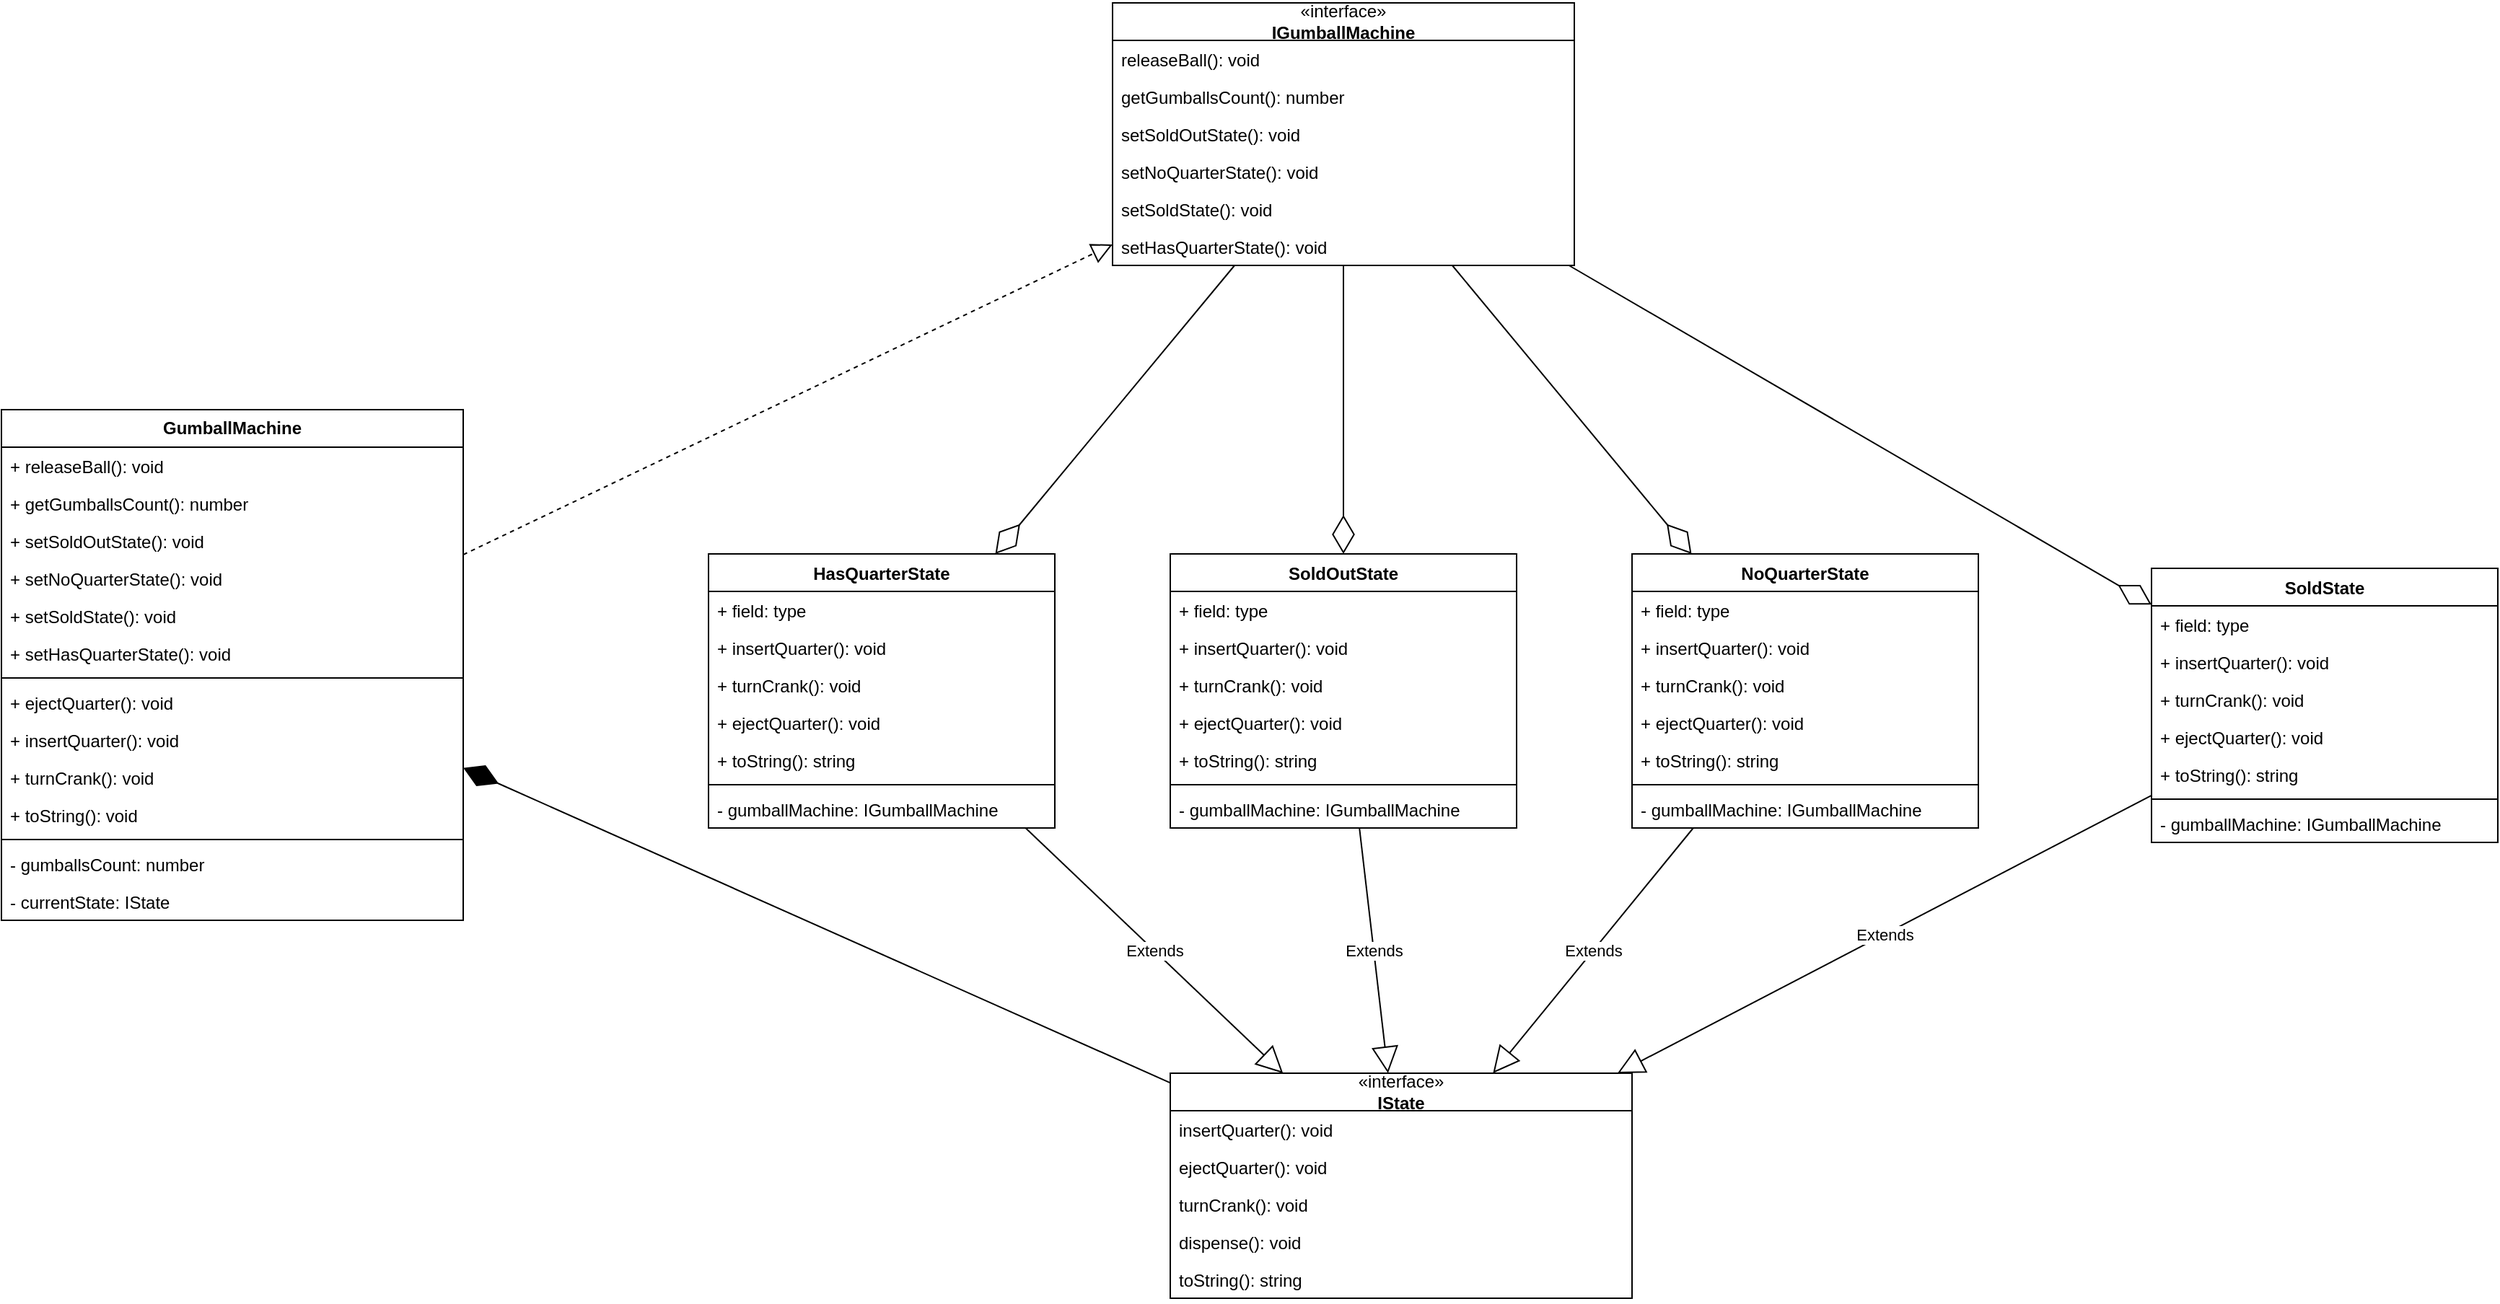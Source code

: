 <mxfile version="22.0.8" type="device">
  <diagram name="Страница — 1" id="yAGA-Q6XekmoFB_qAusQ">
    <mxGraphModel dx="4044" dy="2442" grid="1" gridSize="10" guides="1" tooltips="1" connect="1" arrows="1" fold="1" page="1" pageScale="1" pageWidth="827" pageHeight="1169" math="0" shadow="0">
      <root>
        <mxCell id="0" />
        <mxCell id="1" parent="0" />
        <mxCell id="E-KndAGt-GvtV74VVO-N-1" value="NoQuarterState" style="swimlane;fontStyle=1;align=center;verticalAlign=top;childLayout=stackLayout;horizontal=1;startSize=26;horizontalStack=0;resizeParent=1;resizeParentMax=0;resizeLast=0;collapsible=1;marginBottom=0;whiteSpace=wrap;html=1;" vertex="1" parent="1">
          <mxGeometry x="-40" y="200" width="240" height="190" as="geometry" />
        </mxCell>
        <mxCell id="E-KndAGt-GvtV74VVO-N-2" value="+ field: type" style="text;strokeColor=none;fillColor=none;align=left;verticalAlign=top;spacingLeft=4;spacingRight=4;overflow=hidden;rotatable=0;points=[[0,0.5],[1,0.5]];portConstraint=eastwest;whiteSpace=wrap;html=1;" vertex="1" parent="E-KndAGt-GvtV74VVO-N-1">
          <mxGeometry y="26" width="240" height="26" as="geometry" />
        </mxCell>
        <mxCell id="E-KndAGt-GvtV74VVO-N-15" value="+ insertQuarter(): void" style="text;strokeColor=none;fillColor=none;align=left;verticalAlign=top;spacingLeft=4;spacingRight=4;overflow=hidden;rotatable=0;points=[[0,0.5],[1,0.5]];portConstraint=eastwest;whiteSpace=wrap;html=1;" vertex="1" parent="E-KndAGt-GvtV74VVO-N-1">
          <mxGeometry y="52" width="240" height="26" as="geometry" />
        </mxCell>
        <mxCell id="E-KndAGt-GvtV74VVO-N-17" value="+ turnCrank(): void" style="text;strokeColor=none;fillColor=none;align=left;verticalAlign=top;spacingLeft=4;spacingRight=4;overflow=hidden;rotatable=0;points=[[0,0.5],[1,0.5]];portConstraint=eastwest;whiteSpace=wrap;html=1;" vertex="1" parent="E-KndAGt-GvtV74VVO-N-1">
          <mxGeometry y="78" width="240" height="26" as="geometry" />
        </mxCell>
        <mxCell id="E-KndAGt-GvtV74VVO-N-16" value="+ ejectQuarter(): void" style="text;strokeColor=none;fillColor=none;align=left;verticalAlign=top;spacingLeft=4;spacingRight=4;overflow=hidden;rotatable=0;points=[[0,0.5],[1,0.5]];portConstraint=eastwest;whiteSpace=wrap;html=1;" vertex="1" parent="E-KndAGt-GvtV74VVO-N-1">
          <mxGeometry y="104" width="240" height="26" as="geometry" />
        </mxCell>
        <mxCell id="E-KndAGt-GvtV74VVO-N-18" value="+ toString(): string" style="text;strokeColor=none;fillColor=none;align=left;verticalAlign=top;spacingLeft=4;spacingRight=4;overflow=hidden;rotatable=0;points=[[0,0.5],[1,0.5]];portConstraint=eastwest;whiteSpace=wrap;html=1;" vertex="1" parent="E-KndAGt-GvtV74VVO-N-1">
          <mxGeometry y="130" width="240" height="26" as="geometry" />
        </mxCell>
        <mxCell id="E-KndAGt-GvtV74VVO-N-3" value="" style="line;strokeWidth=1;fillColor=none;align=left;verticalAlign=middle;spacingTop=-1;spacingLeft=3;spacingRight=3;rotatable=0;labelPosition=right;points=[];portConstraint=eastwest;strokeColor=inherit;" vertex="1" parent="E-KndAGt-GvtV74VVO-N-1">
          <mxGeometry y="156" width="240" height="8" as="geometry" />
        </mxCell>
        <mxCell id="E-KndAGt-GvtV74VVO-N-4" value="- gumballMachine: IGumballMachine" style="text;strokeColor=none;fillColor=none;align=left;verticalAlign=top;spacingLeft=4;spacingRight=4;overflow=hidden;rotatable=0;points=[[0,0.5],[1,0.5]];portConstraint=eastwest;whiteSpace=wrap;html=1;" vertex="1" parent="E-KndAGt-GvtV74VVO-N-1">
          <mxGeometry y="164" width="240" height="26" as="geometry" />
        </mxCell>
        <mxCell id="E-KndAGt-GvtV74VVO-N-5" value="«interface»&lt;br style=&quot;border-color: var(--border-color);&quot;&gt;&lt;b&gt;IState&lt;/b&gt;" style="swimlane;fontStyle=0;childLayout=stackLayout;horizontal=1;startSize=26;fillColor=none;horizontalStack=0;resizeParent=1;resizeParentMax=0;resizeLast=0;collapsible=1;marginBottom=0;whiteSpace=wrap;html=1;" vertex="1" parent="1">
          <mxGeometry x="-360" y="560" width="320" height="156" as="geometry" />
        </mxCell>
        <mxCell id="E-KndAGt-GvtV74VVO-N-6" value="insertQuarter(): void" style="text;strokeColor=none;fillColor=none;align=left;verticalAlign=top;spacingLeft=4;spacingRight=4;overflow=hidden;rotatable=0;points=[[0,0.5],[1,0.5]];portConstraint=eastwest;whiteSpace=wrap;html=1;" vertex="1" parent="E-KndAGt-GvtV74VVO-N-5">
          <mxGeometry y="26" width="320" height="26" as="geometry" />
        </mxCell>
        <mxCell id="E-KndAGt-GvtV74VVO-N-7" value="ejectQuarter(): void" style="text;strokeColor=none;fillColor=none;align=left;verticalAlign=top;spacingLeft=4;spacingRight=4;overflow=hidden;rotatable=0;points=[[0,0.5],[1,0.5]];portConstraint=eastwest;whiteSpace=wrap;html=1;" vertex="1" parent="E-KndAGt-GvtV74VVO-N-5">
          <mxGeometry y="52" width="320" height="26" as="geometry" />
        </mxCell>
        <mxCell id="E-KndAGt-GvtV74VVO-N-12" value="turnCrank(): void" style="text;strokeColor=none;fillColor=none;align=left;verticalAlign=top;spacingLeft=4;spacingRight=4;overflow=hidden;rotatable=0;points=[[0,0.5],[1,0.5]];portConstraint=eastwest;whiteSpace=wrap;html=1;" vertex="1" parent="E-KndAGt-GvtV74VVO-N-5">
          <mxGeometry y="78" width="320" height="26" as="geometry" />
        </mxCell>
        <mxCell id="E-KndAGt-GvtV74VVO-N-13" value="dispense(): void" style="text;strokeColor=none;fillColor=none;align=left;verticalAlign=top;spacingLeft=4;spacingRight=4;overflow=hidden;rotatable=0;points=[[0,0.5],[1,0.5]];portConstraint=eastwest;whiteSpace=wrap;html=1;" vertex="1" parent="E-KndAGt-GvtV74VVO-N-5">
          <mxGeometry y="104" width="320" height="26" as="geometry" />
        </mxCell>
        <mxCell id="E-KndAGt-GvtV74VVO-N-14" value="toString(): string" style="text;strokeColor=none;fillColor=none;align=left;verticalAlign=top;spacingLeft=4;spacingRight=4;overflow=hidden;rotatable=0;points=[[0,0.5],[1,0.5]];portConstraint=eastwest;whiteSpace=wrap;html=1;" vertex="1" parent="E-KndAGt-GvtV74VVO-N-5">
          <mxGeometry y="130" width="320" height="26" as="geometry" />
        </mxCell>
        <mxCell id="E-KndAGt-GvtV74VVO-N-19" value="HasQuarterState" style="swimlane;fontStyle=1;align=center;verticalAlign=top;childLayout=stackLayout;horizontal=1;startSize=26;horizontalStack=0;resizeParent=1;resizeParentMax=0;resizeLast=0;collapsible=1;marginBottom=0;whiteSpace=wrap;html=1;" vertex="1" parent="1">
          <mxGeometry x="-680" y="200" width="240" height="190" as="geometry" />
        </mxCell>
        <mxCell id="E-KndAGt-GvtV74VVO-N-20" value="+ field: type" style="text;strokeColor=none;fillColor=none;align=left;verticalAlign=top;spacingLeft=4;spacingRight=4;overflow=hidden;rotatable=0;points=[[0,0.5],[1,0.5]];portConstraint=eastwest;whiteSpace=wrap;html=1;" vertex="1" parent="E-KndAGt-GvtV74VVO-N-19">
          <mxGeometry y="26" width="240" height="26" as="geometry" />
        </mxCell>
        <mxCell id="E-KndAGt-GvtV74VVO-N-21" value="+ insertQuarter(): void" style="text;strokeColor=none;fillColor=none;align=left;verticalAlign=top;spacingLeft=4;spacingRight=4;overflow=hidden;rotatable=0;points=[[0,0.5],[1,0.5]];portConstraint=eastwest;whiteSpace=wrap;html=1;" vertex="1" parent="E-KndAGt-GvtV74VVO-N-19">
          <mxGeometry y="52" width="240" height="26" as="geometry" />
        </mxCell>
        <mxCell id="E-KndAGt-GvtV74VVO-N-22" value="+ turnCrank(): void" style="text;strokeColor=none;fillColor=none;align=left;verticalAlign=top;spacingLeft=4;spacingRight=4;overflow=hidden;rotatable=0;points=[[0,0.5],[1,0.5]];portConstraint=eastwest;whiteSpace=wrap;html=1;" vertex="1" parent="E-KndAGt-GvtV74VVO-N-19">
          <mxGeometry y="78" width="240" height="26" as="geometry" />
        </mxCell>
        <mxCell id="E-KndAGt-GvtV74VVO-N-23" value="+ ejectQuarter(): void" style="text;strokeColor=none;fillColor=none;align=left;verticalAlign=top;spacingLeft=4;spacingRight=4;overflow=hidden;rotatable=0;points=[[0,0.5],[1,0.5]];portConstraint=eastwest;whiteSpace=wrap;html=1;" vertex="1" parent="E-KndAGt-GvtV74VVO-N-19">
          <mxGeometry y="104" width="240" height="26" as="geometry" />
        </mxCell>
        <mxCell id="E-KndAGt-GvtV74VVO-N-24" value="+ toString(): string" style="text;strokeColor=none;fillColor=none;align=left;verticalAlign=top;spacingLeft=4;spacingRight=4;overflow=hidden;rotatable=0;points=[[0,0.5],[1,0.5]];portConstraint=eastwest;whiteSpace=wrap;html=1;" vertex="1" parent="E-KndAGt-GvtV74VVO-N-19">
          <mxGeometry y="130" width="240" height="26" as="geometry" />
        </mxCell>
        <mxCell id="E-KndAGt-GvtV74VVO-N-25" value="" style="line;strokeWidth=1;fillColor=none;align=left;verticalAlign=middle;spacingTop=-1;spacingLeft=3;spacingRight=3;rotatable=0;labelPosition=right;points=[];portConstraint=eastwest;strokeColor=inherit;" vertex="1" parent="E-KndAGt-GvtV74VVO-N-19">
          <mxGeometry y="156" width="240" height="8" as="geometry" />
        </mxCell>
        <mxCell id="E-KndAGt-GvtV74VVO-N-26" value="- gumballMachine: IGumballMachine" style="text;strokeColor=none;fillColor=none;align=left;verticalAlign=top;spacingLeft=4;spacingRight=4;overflow=hidden;rotatable=0;points=[[0,0.5],[1,0.5]];portConstraint=eastwest;whiteSpace=wrap;html=1;" vertex="1" parent="E-KndAGt-GvtV74VVO-N-19">
          <mxGeometry y="164" width="240" height="26" as="geometry" />
        </mxCell>
        <mxCell id="E-KndAGt-GvtV74VVO-N-27" value="SoldOutState" style="swimlane;fontStyle=1;align=center;verticalAlign=top;childLayout=stackLayout;horizontal=1;startSize=26;horizontalStack=0;resizeParent=1;resizeParentMax=0;resizeLast=0;collapsible=1;marginBottom=0;whiteSpace=wrap;html=1;" vertex="1" parent="1">
          <mxGeometry x="-360" y="200" width="240" height="190" as="geometry" />
        </mxCell>
        <mxCell id="E-KndAGt-GvtV74VVO-N-28" value="+ field: type" style="text;strokeColor=none;fillColor=none;align=left;verticalAlign=top;spacingLeft=4;spacingRight=4;overflow=hidden;rotatable=0;points=[[0,0.5],[1,0.5]];portConstraint=eastwest;whiteSpace=wrap;html=1;" vertex="1" parent="E-KndAGt-GvtV74VVO-N-27">
          <mxGeometry y="26" width="240" height="26" as="geometry" />
        </mxCell>
        <mxCell id="E-KndAGt-GvtV74VVO-N-29" value="+ insertQuarter(): void" style="text;strokeColor=none;fillColor=none;align=left;verticalAlign=top;spacingLeft=4;spacingRight=4;overflow=hidden;rotatable=0;points=[[0,0.5],[1,0.5]];portConstraint=eastwest;whiteSpace=wrap;html=1;" vertex="1" parent="E-KndAGt-GvtV74VVO-N-27">
          <mxGeometry y="52" width="240" height="26" as="geometry" />
        </mxCell>
        <mxCell id="E-KndAGt-GvtV74VVO-N-30" value="+ turnCrank(): void" style="text;strokeColor=none;fillColor=none;align=left;verticalAlign=top;spacingLeft=4;spacingRight=4;overflow=hidden;rotatable=0;points=[[0,0.5],[1,0.5]];portConstraint=eastwest;whiteSpace=wrap;html=1;" vertex="1" parent="E-KndAGt-GvtV74VVO-N-27">
          <mxGeometry y="78" width="240" height="26" as="geometry" />
        </mxCell>
        <mxCell id="E-KndAGt-GvtV74VVO-N-31" value="+ ejectQuarter(): void" style="text;strokeColor=none;fillColor=none;align=left;verticalAlign=top;spacingLeft=4;spacingRight=4;overflow=hidden;rotatable=0;points=[[0,0.5],[1,0.5]];portConstraint=eastwest;whiteSpace=wrap;html=1;" vertex="1" parent="E-KndAGt-GvtV74VVO-N-27">
          <mxGeometry y="104" width="240" height="26" as="geometry" />
        </mxCell>
        <mxCell id="E-KndAGt-GvtV74VVO-N-32" value="+ toString(): string" style="text;strokeColor=none;fillColor=none;align=left;verticalAlign=top;spacingLeft=4;spacingRight=4;overflow=hidden;rotatable=0;points=[[0,0.5],[1,0.5]];portConstraint=eastwest;whiteSpace=wrap;html=1;" vertex="1" parent="E-KndAGt-GvtV74VVO-N-27">
          <mxGeometry y="130" width="240" height="26" as="geometry" />
        </mxCell>
        <mxCell id="E-KndAGt-GvtV74VVO-N-33" value="" style="line;strokeWidth=1;fillColor=none;align=left;verticalAlign=middle;spacingTop=-1;spacingLeft=3;spacingRight=3;rotatable=0;labelPosition=right;points=[];portConstraint=eastwest;strokeColor=inherit;" vertex="1" parent="E-KndAGt-GvtV74VVO-N-27">
          <mxGeometry y="156" width="240" height="8" as="geometry" />
        </mxCell>
        <mxCell id="E-KndAGt-GvtV74VVO-N-34" value="- gumballMachine: IGumballMachine" style="text;strokeColor=none;fillColor=none;align=left;verticalAlign=top;spacingLeft=4;spacingRight=4;overflow=hidden;rotatable=0;points=[[0,0.5],[1,0.5]];portConstraint=eastwest;whiteSpace=wrap;html=1;" vertex="1" parent="E-KndAGt-GvtV74VVO-N-27">
          <mxGeometry y="164" width="240" height="26" as="geometry" />
        </mxCell>
        <mxCell id="E-KndAGt-GvtV74VVO-N-35" value="SoldState" style="swimlane;fontStyle=1;align=center;verticalAlign=top;childLayout=stackLayout;horizontal=1;startSize=26;horizontalStack=0;resizeParent=1;resizeParentMax=0;resizeLast=0;collapsible=1;marginBottom=0;whiteSpace=wrap;html=1;" vertex="1" parent="1">
          <mxGeometry x="320" y="210" width="240" height="190" as="geometry" />
        </mxCell>
        <mxCell id="E-KndAGt-GvtV74VVO-N-36" value="+ field: type" style="text;strokeColor=none;fillColor=none;align=left;verticalAlign=top;spacingLeft=4;spacingRight=4;overflow=hidden;rotatable=0;points=[[0,0.5],[1,0.5]];portConstraint=eastwest;whiteSpace=wrap;html=1;" vertex="1" parent="E-KndAGt-GvtV74VVO-N-35">
          <mxGeometry y="26" width="240" height="26" as="geometry" />
        </mxCell>
        <mxCell id="E-KndAGt-GvtV74VVO-N-37" value="+ insertQuarter(): void" style="text;strokeColor=none;fillColor=none;align=left;verticalAlign=top;spacingLeft=4;spacingRight=4;overflow=hidden;rotatable=0;points=[[0,0.5],[1,0.5]];portConstraint=eastwest;whiteSpace=wrap;html=1;" vertex="1" parent="E-KndAGt-GvtV74VVO-N-35">
          <mxGeometry y="52" width="240" height="26" as="geometry" />
        </mxCell>
        <mxCell id="E-KndAGt-GvtV74VVO-N-38" value="+ turnCrank(): void" style="text;strokeColor=none;fillColor=none;align=left;verticalAlign=top;spacingLeft=4;spacingRight=4;overflow=hidden;rotatable=0;points=[[0,0.5],[1,0.5]];portConstraint=eastwest;whiteSpace=wrap;html=1;" vertex="1" parent="E-KndAGt-GvtV74VVO-N-35">
          <mxGeometry y="78" width="240" height="26" as="geometry" />
        </mxCell>
        <mxCell id="E-KndAGt-GvtV74VVO-N-39" value="+ ejectQuarter(): void" style="text;strokeColor=none;fillColor=none;align=left;verticalAlign=top;spacingLeft=4;spacingRight=4;overflow=hidden;rotatable=0;points=[[0,0.5],[1,0.5]];portConstraint=eastwest;whiteSpace=wrap;html=1;" vertex="1" parent="E-KndAGt-GvtV74VVO-N-35">
          <mxGeometry y="104" width="240" height="26" as="geometry" />
        </mxCell>
        <mxCell id="E-KndAGt-GvtV74VVO-N-40" value="+ toString(): string" style="text;strokeColor=none;fillColor=none;align=left;verticalAlign=top;spacingLeft=4;spacingRight=4;overflow=hidden;rotatable=0;points=[[0,0.5],[1,0.5]];portConstraint=eastwest;whiteSpace=wrap;html=1;" vertex="1" parent="E-KndAGt-GvtV74VVO-N-35">
          <mxGeometry y="130" width="240" height="26" as="geometry" />
        </mxCell>
        <mxCell id="E-KndAGt-GvtV74VVO-N-41" value="" style="line;strokeWidth=1;fillColor=none;align=left;verticalAlign=middle;spacingTop=-1;spacingLeft=3;spacingRight=3;rotatable=0;labelPosition=right;points=[];portConstraint=eastwest;strokeColor=inherit;" vertex="1" parent="E-KndAGt-GvtV74VVO-N-35">
          <mxGeometry y="156" width="240" height="8" as="geometry" />
        </mxCell>
        <mxCell id="E-KndAGt-GvtV74VVO-N-42" value="- gumballMachine: IGumballMachine" style="text;strokeColor=none;fillColor=none;align=left;verticalAlign=top;spacingLeft=4;spacingRight=4;overflow=hidden;rotatable=0;points=[[0,0.5],[1,0.5]];portConstraint=eastwest;whiteSpace=wrap;html=1;" vertex="1" parent="E-KndAGt-GvtV74VVO-N-35">
          <mxGeometry y="164" width="240" height="26" as="geometry" />
        </mxCell>
        <mxCell id="E-KndAGt-GvtV74VVO-N-52" value="«interface»&lt;br style=&quot;border-color: var(--border-color);&quot;&gt;&lt;b&gt;IGumballMachine&lt;/b&gt;" style="swimlane;fontStyle=0;childLayout=stackLayout;horizontal=1;startSize=26;fillColor=none;horizontalStack=0;resizeParent=1;resizeParentMax=0;resizeLast=0;collapsible=1;marginBottom=0;whiteSpace=wrap;html=1;" vertex="1" parent="1">
          <mxGeometry x="-400" y="-182" width="320" height="182" as="geometry" />
        </mxCell>
        <mxCell id="E-KndAGt-GvtV74VVO-N-53" value="releaseBall(): void" style="text;strokeColor=none;fillColor=none;align=left;verticalAlign=top;spacingLeft=4;spacingRight=4;overflow=hidden;rotatable=0;points=[[0,0.5],[1,0.5]];portConstraint=eastwest;whiteSpace=wrap;html=1;" vertex="1" parent="E-KndAGt-GvtV74VVO-N-52">
          <mxGeometry y="26" width="320" height="26" as="geometry" />
        </mxCell>
        <mxCell id="E-KndAGt-GvtV74VVO-N-54" value="getGumballsCount(): number" style="text;strokeColor=none;fillColor=none;align=left;verticalAlign=top;spacingLeft=4;spacingRight=4;overflow=hidden;rotatable=0;points=[[0,0.5],[1,0.5]];portConstraint=eastwest;whiteSpace=wrap;html=1;" vertex="1" parent="E-KndAGt-GvtV74VVO-N-52">
          <mxGeometry y="52" width="320" height="26" as="geometry" />
        </mxCell>
        <mxCell id="E-KndAGt-GvtV74VVO-N-55" value="setSoldOutState(): void" style="text;strokeColor=none;fillColor=none;align=left;verticalAlign=top;spacingLeft=4;spacingRight=4;overflow=hidden;rotatable=0;points=[[0,0.5],[1,0.5]];portConstraint=eastwest;whiteSpace=wrap;html=1;" vertex="1" parent="E-KndAGt-GvtV74VVO-N-52">
          <mxGeometry y="78" width="320" height="26" as="geometry" />
        </mxCell>
        <mxCell id="E-KndAGt-GvtV74VVO-N-56" value="setNoQuarterState(): void" style="text;strokeColor=none;fillColor=none;align=left;verticalAlign=top;spacingLeft=4;spacingRight=4;overflow=hidden;rotatable=0;points=[[0,0.5],[1,0.5]];portConstraint=eastwest;whiteSpace=wrap;html=1;" vertex="1" parent="E-KndAGt-GvtV74VVO-N-52">
          <mxGeometry y="104" width="320" height="26" as="geometry" />
        </mxCell>
        <mxCell id="E-KndAGt-GvtV74VVO-N-57" value="setSoldState(): void" style="text;strokeColor=none;fillColor=none;align=left;verticalAlign=top;spacingLeft=4;spacingRight=4;overflow=hidden;rotatable=0;points=[[0,0.5],[1,0.5]];portConstraint=eastwest;whiteSpace=wrap;html=1;" vertex="1" parent="E-KndAGt-GvtV74VVO-N-52">
          <mxGeometry y="130" width="320" height="26" as="geometry" />
        </mxCell>
        <mxCell id="E-KndAGt-GvtV74VVO-N-60" value="setHasQuarterState(): void" style="text;strokeColor=none;fillColor=none;align=left;verticalAlign=top;spacingLeft=4;spacingRight=4;overflow=hidden;rotatable=0;points=[[0,0.5],[1,0.5]];portConstraint=eastwest;whiteSpace=wrap;html=1;" vertex="1" parent="E-KndAGt-GvtV74VVO-N-52">
          <mxGeometry y="156" width="320" height="26" as="geometry" />
        </mxCell>
        <mxCell id="E-KndAGt-GvtV74VVO-N-61" value="&lt;b&gt;GumballMachine&lt;/b&gt;" style="swimlane;fontStyle=0;childLayout=stackLayout;horizontal=1;startSize=26;fillColor=none;horizontalStack=0;resizeParent=1;resizeParentMax=0;resizeLast=0;collapsible=1;marginBottom=0;whiteSpace=wrap;html=1;" vertex="1" parent="1">
          <mxGeometry x="-1170" y="100" width="320" height="354" as="geometry" />
        </mxCell>
        <mxCell id="E-KndAGt-GvtV74VVO-N-62" value="+ releaseBall(): void" style="text;strokeColor=none;fillColor=none;align=left;verticalAlign=top;spacingLeft=4;spacingRight=4;overflow=hidden;rotatable=0;points=[[0,0.5],[1,0.5]];portConstraint=eastwest;whiteSpace=wrap;html=1;" vertex="1" parent="E-KndAGt-GvtV74VVO-N-61">
          <mxGeometry y="26" width="320" height="26" as="geometry" />
        </mxCell>
        <mxCell id="E-KndAGt-GvtV74VVO-N-63" value="+ getGumballsCount(): number" style="text;strokeColor=none;fillColor=none;align=left;verticalAlign=top;spacingLeft=4;spacingRight=4;overflow=hidden;rotatable=0;points=[[0,0.5],[1,0.5]];portConstraint=eastwest;whiteSpace=wrap;html=1;" vertex="1" parent="E-KndAGt-GvtV74VVO-N-61">
          <mxGeometry y="52" width="320" height="26" as="geometry" />
        </mxCell>
        <mxCell id="E-KndAGt-GvtV74VVO-N-64" value="+ setSoldOutState(): void" style="text;strokeColor=none;fillColor=none;align=left;verticalAlign=top;spacingLeft=4;spacingRight=4;overflow=hidden;rotatable=0;points=[[0,0.5],[1,0.5]];portConstraint=eastwest;whiteSpace=wrap;html=1;" vertex="1" parent="E-KndAGt-GvtV74VVO-N-61">
          <mxGeometry y="78" width="320" height="26" as="geometry" />
        </mxCell>
        <mxCell id="E-KndAGt-GvtV74VVO-N-65" value="+ setNoQuarterState(): void" style="text;strokeColor=none;fillColor=none;align=left;verticalAlign=top;spacingLeft=4;spacingRight=4;overflow=hidden;rotatable=0;points=[[0,0.5],[1,0.5]];portConstraint=eastwest;whiteSpace=wrap;html=1;" vertex="1" parent="E-KndAGt-GvtV74VVO-N-61">
          <mxGeometry y="104" width="320" height="26" as="geometry" />
        </mxCell>
        <mxCell id="E-KndAGt-GvtV74VVO-N-66" value="+ setSoldState(): void" style="text;strokeColor=none;fillColor=none;align=left;verticalAlign=top;spacingLeft=4;spacingRight=4;overflow=hidden;rotatable=0;points=[[0,0.5],[1,0.5]];portConstraint=eastwest;whiteSpace=wrap;html=1;" vertex="1" parent="E-KndAGt-GvtV74VVO-N-61">
          <mxGeometry y="130" width="320" height="26" as="geometry" />
        </mxCell>
        <mxCell id="E-KndAGt-GvtV74VVO-N-67" value="+ setHasQuarterState(): void" style="text;strokeColor=none;fillColor=none;align=left;verticalAlign=top;spacingLeft=4;spacingRight=4;overflow=hidden;rotatable=0;points=[[0,0.5],[1,0.5]];portConstraint=eastwest;whiteSpace=wrap;html=1;" vertex="1" parent="E-KndAGt-GvtV74VVO-N-61">
          <mxGeometry y="156" width="320" height="26" as="geometry" />
        </mxCell>
        <mxCell id="E-KndAGt-GvtV74VVO-N-69" value="" style="line;strokeWidth=1;fillColor=none;align=left;verticalAlign=middle;spacingTop=-1;spacingLeft=3;spacingRight=3;rotatable=0;labelPosition=right;points=[];portConstraint=eastwest;strokeColor=inherit;" vertex="1" parent="E-KndAGt-GvtV74VVO-N-61">
          <mxGeometry y="182" width="320" height="8" as="geometry" />
        </mxCell>
        <mxCell id="E-KndAGt-GvtV74VVO-N-68" value="+ ejectQuarter(): void" style="text;strokeColor=none;fillColor=none;align=left;verticalAlign=top;spacingLeft=4;spacingRight=4;overflow=hidden;rotatable=0;points=[[0,0.5],[1,0.5]];portConstraint=eastwest;whiteSpace=wrap;html=1;" vertex="1" parent="E-KndAGt-GvtV74VVO-N-61">
          <mxGeometry y="190" width="320" height="26" as="geometry" />
        </mxCell>
        <mxCell id="E-KndAGt-GvtV74VVO-N-70" value="+&amp;nbsp;insertQuarter&lt;span style=&quot;background-color: initial;&quot;&gt;(): void&lt;/span&gt;" style="text;strokeColor=none;fillColor=none;align=left;verticalAlign=top;spacingLeft=4;spacingRight=4;overflow=hidden;rotatable=0;points=[[0,0.5],[1,0.5]];portConstraint=eastwest;whiteSpace=wrap;html=1;" vertex="1" parent="E-KndAGt-GvtV74VVO-N-61">
          <mxGeometry y="216" width="320" height="26" as="geometry" />
        </mxCell>
        <mxCell id="E-KndAGt-GvtV74VVO-N-71" value="+&amp;nbsp;turnCrank&lt;span style=&quot;background-color: initial;&quot;&gt;(): void&lt;/span&gt;" style="text;strokeColor=none;fillColor=none;align=left;verticalAlign=top;spacingLeft=4;spacingRight=4;overflow=hidden;rotatable=0;points=[[0,0.5],[1,0.5]];portConstraint=eastwest;whiteSpace=wrap;html=1;" vertex="1" parent="E-KndAGt-GvtV74VVO-N-61">
          <mxGeometry y="242" width="320" height="26" as="geometry" />
        </mxCell>
        <mxCell id="E-KndAGt-GvtV74VVO-N-72" value="+&amp;nbsp;toString&lt;span style=&quot;background-color: initial;&quot;&gt;(): void&lt;/span&gt;" style="text;strokeColor=none;fillColor=none;align=left;verticalAlign=top;spacingLeft=4;spacingRight=4;overflow=hidden;rotatable=0;points=[[0,0.5],[1,0.5]];portConstraint=eastwest;whiteSpace=wrap;html=1;" vertex="1" parent="E-KndAGt-GvtV74VVO-N-61">
          <mxGeometry y="268" width="320" height="26" as="geometry" />
        </mxCell>
        <mxCell id="E-KndAGt-GvtV74VVO-N-73" value="" style="line;strokeWidth=1;fillColor=none;align=left;verticalAlign=middle;spacingTop=-1;spacingLeft=3;spacingRight=3;rotatable=0;labelPosition=right;points=[];portConstraint=eastwest;strokeColor=inherit;" vertex="1" parent="E-KndAGt-GvtV74VVO-N-61">
          <mxGeometry y="294" width="320" height="8" as="geometry" />
        </mxCell>
        <mxCell id="E-KndAGt-GvtV74VVO-N-74" value="- gumballsCount: number" style="text;strokeColor=none;fillColor=none;align=left;verticalAlign=top;spacingLeft=4;spacingRight=4;overflow=hidden;rotatable=0;points=[[0,0.5],[1,0.5]];portConstraint=eastwest;whiteSpace=wrap;html=1;" vertex="1" parent="E-KndAGt-GvtV74VVO-N-61">
          <mxGeometry y="302" width="320" height="26" as="geometry" />
        </mxCell>
        <mxCell id="E-KndAGt-GvtV74VVO-N-75" value="-&amp;nbsp;currentState&lt;span style=&quot;background-color: initial;&quot;&gt;: IState&lt;/span&gt;" style="text;strokeColor=none;fillColor=none;align=left;verticalAlign=top;spacingLeft=4;spacingRight=4;overflow=hidden;rotatable=0;points=[[0,0.5],[1,0.5]];portConstraint=eastwest;whiteSpace=wrap;html=1;" vertex="1" parent="E-KndAGt-GvtV74VVO-N-61">
          <mxGeometry y="328" width="320" height="26" as="geometry" />
        </mxCell>
        <mxCell id="E-KndAGt-GvtV74VVO-N-76" value="" style="endArrow=block;dashed=1;endFill=0;endSize=12;html=1;rounded=0;" edge="1" parent="1" source="E-KndAGt-GvtV74VVO-N-61" target="E-KndAGt-GvtV74VVO-N-52">
          <mxGeometry width="160" relative="1" as="geometry">
            <mxPoint x="250" y="1250" as="sourcePoint" />
            <mxPoint x="410" y="1250" as="targetPoint" />
          </mxGeometry>
        </mxCell>
        <mxCell id="E-KndAGt-GvtV74VVO-N-77" value="" style="endArrow=diamondThin;endFill=1;endSize=24;html=1;rounded=0;" edge="1" parent="1" source="E-KndAGt-GvtV74VVO-N-5" target="E-KndAGt-GvtV74VVO-N-61">
          <mxGeometry width="160" relative="1" as="geometry">
            <mxPoint x="-300" y="810" as="sourcePoint" />
            <mxPoint x="-140" y="810" as="targetPoint" />
          </mxGeometry>
        </mxCell>
        <mxCell id="E-KndAGt-GvtV74VVO-N-78" value="Extends" style="endArrow=block;endSize=16;endFill=0;html=1;rounded=0;" edge="1" parent="1" source="E-KndAGt-GvtV74VVO-N-19" target="E-KndAGt-GvtV74VVO-N-5">
          <mxGeometry width="160" relative="1" as="geometry">
            <mxPoint x="-290" y="600" as="sourcePoint" />
            <mxPoint x="-130" y="600" as="targetPoint" />
          </mxGeometry>
        </mxCell>
        <mxCell id="E-KndAGt-GvtV74VVO-N-79" value="Extends" style="endArrow=block;endSize=16;endFill=0;html=1;rounded=0;" edge="1" parent="1" source="E-KndAGt-GvtV74VVO-N-27" target="E-KndAGt-GvtV74VVO-N-5">
          <mxGeometry width="160" relative="1" as="geometry">
            <mxPoint x="-430" y="389" as="sourcePoint" />
            <mxPoint x="-301" y="480" as="targetPoint" />
          </mxGeometry>
        </mxCell>
        <mxCell id="E-KndAGt-GvtV74VVO-N-80" value="Extends" style="endArrow=block;endSize=16;endFill=0;html=1;rounded=0;" edge="1" parent="1" source="E-KndAGt-GvtV74VVO-N-1" target="E-KndAGt-GvtV74VVO-N-5">
          <mxGeometry width="160" relative="1" as="geometry">
            <mxPoint x="-215" y="400" as="sourcePoint" />
            <mxPoint x="-202" y="480" as="targetPoint" />
          </mxGeometry>
        </mxCell>
        <mxCell id="E-KndAGt-GvtV74VVO-N-81" value="Extends" style="endArrow=block;endSize=16;endFill=0;html=1;rounded=0;" edge="1" parent="1" source="E-KndAGt-GvtV74VVO-N-35" target="E-KndAGt-GvtV74VVO-N-5">
          <mxGeometry width="160" relative="1" as="geometry">
            <mxPoint x="-15" y="400" as="sourcePoint" />
            <mxPoint x="-104" y="480" as="targetPoint" />
          </mxGeometry>
        </mxCell>
        <mxCell id="E-KndAGt-GvtV74VVO-N-82" value="" style="endArrow=diamondThin;endFill=0;endSize=24;html=1;rounded=0;" edge="1" parent="1" source="E-KndAGt-GvtV74VVO-N-52" target="E-KndAGt-GvtV74VVO-N-19">
          <mxGeometry width="160" relative="1" as="geometry">
            <mxPoint x="-80" y="10" as="sourcePoint" />
            <mxPoint x="80" y="10" as="targetPoint" />
          </mxGeometry>
        </mxCell>
        <mxCell id="E-KndAGt-GvtV74VVO-N-83" value="" style="endArrow=diamondThin;endFill=0;endSize=24;html=1;rounded=0;" edge="1" parent="1" source="E-KndAGt-GvtV74VVO-N-52" target="E-KndAGt-GvtV74VVO-N-27">
          <mxGeometry width="160" relative="1" as="geometry">
            <mxPoint x="-305" y="10" as="sourcePoint" />
            <mxPoint x="-471" y="210" as="targetPoint" />
          </mxGeometry>
        </mxCell>
        <mxCell id="E-KndAGt-GvtV74VVO-N-84" value="" style="endArrow=diamondThin;endFill=0;endSize=24;html=1;rounded=0;" edge="1" parent="1" source="E-KndAGt-GvtV74VVO-N-52" target="E-KndAGt-GvtV74VVO-N-1">
          <mxGeometry width="160" relative="1" as="geometry">
            <mxPoint x="-230" y="10" as="sourcePoint" />
            <mxPoint x="-230" y="210" as="targetPoint" />
          </mxGeometry>
        </mxCell>
        <mxCell id="E-KndAGt-GvtV74VVO-N-85" value="" style="endArrow=diamondThin;endFill=0;endSize=24;html=1;rounded=0;" edge="1" parent="1" source="E-KndAGt-GvtV74VVO-N-52" target="E-KndAGt-GvtV74VVO-N-35">
          <mxGeometry width="160" relative="1" as="geometry">
            <mxPoint x="-155" y="10" as="sourcePoint" />
            <mxPoint x="11" y="210" as="targetPoint" />
          </mxGeometry>
        </mxCell>
      </root>
    </mxGraphModel>
  </diagram>
</mxfile>
